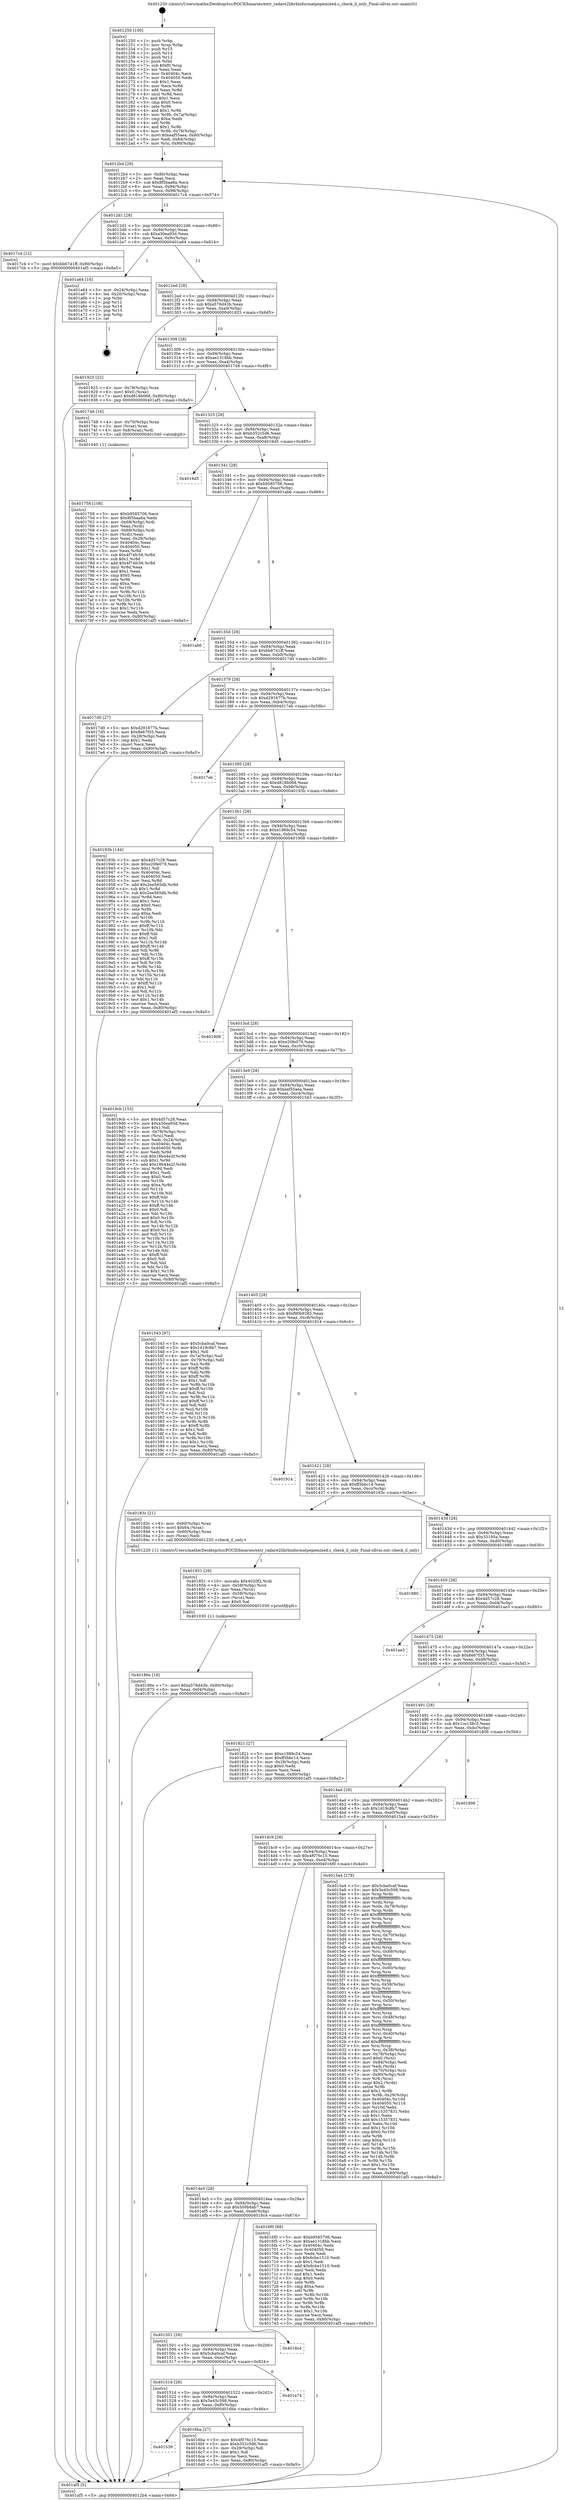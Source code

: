 digraph "0x401250" {
  label = "0x401250 (/mnt/c/Users/mathe/Desktop/tcc/POCII/binaries/extr_radare2librbinformatpepemixed.c_check_il_only_Final-ollvm.out::main(0))"
  labelloc = "t"
  node[shape=record]

  Entry [label="",width=0.3,height=0.3,shape=circle,fillcolor=black,style=filled]
  "0x4012b4" [label="{
     0x4012b4 [29]\l
     | [instrs]\l
     &nbsp;&nbsp;0x4012b4 \<+3\>: mov -0x80(%rbp),%eax\l
     &nbsp;&nbsp;0x4012b7 \<+2\>: mov %eax,%ecx\l
     &nbsp;&nbsp;0x4012b9 \<+6\>: sub $0x8f5baa6a,%ecx\l
     &nbsp;&nbsp;0x4012bf \<+6\>: mov %eax,-0x94(%rbp)\l
     &nbsp;&nbsp;0x4012c5 \<+6\>: mov %ecx,-0x98(%rbp)\l
     &nbsp;&nbsp;0x4012cb \<+6\>: je 00000000004017c4 \<main+0x574\>\l
  }"]
  "0x4017c4" [label="{
     0x4017c4 [12]\l
     | [instrs]\l
     &nbsp;&nbsp;0x4017c4 \<+7\>: movl $0xbb6741ff,-0x80(%rbp)\l
     &nbsp;&nbsp;0x4017cb \<+5\>: jmp 0000000000401af5 \<main+0x8a5\>\l
  }"]
  "0x4012d1" [label="{
     0x4012d1 [28]\l
     | [instrs]\l
     &nbsp;&nbsp;0x4012d1 \<+5\>: jmp 00000000004012d6 \<main+0x86\>\l
     &nbsp;&nbsp;0x4012d6 \<+6\>: mov -0x94(%rbp),%eax\l
     &nbsp;&nbsp;0x4012dc \<+5\>: sub $0xa30ea93d,%eax\l
     &nbsp;&nbsp;0x4012e1 \<+6\>: mov %eax,-0x9c(%rbp)\l
     &nbsp;&nbsp;0x4012e7 \<+6\>: je 0000000000401a64 \<main+0x814\>\l
  }"]
  Exit [label="",width=0.3,height=0.3,shape=circle,fillcolor=black,style=filled,peripheries=2]
  "0x401a64" [label="{
     0x401a64 [16]\l
     | [instrs]\l
     &nbsp;&nbsp;0x401a64 \<+3\>: mov -0x24(%rbp),%eax\l
     &nbsp;&nbsp;0x401a67 \<+4\>: lea -0x20(%rbp),%rsp\l
     &nbsp;&nbsp;0x401a6b \<+1\>: pop %rbx\l
     &nbsp;&nbsp;0x401a6c \<+2\>: pop %r12\l
     &nbsp;&nbsp;0x401a6e \<+2\>: pop %r14\l
     &nbsp;&nbsp;0x401a70 \<+2\>: pop %r15\l
     &nbsp;&nbsp;0x401a72 \<+1\>: pop %rbp\l
     &nbsp;&nbsp;0x401a73 \<+1\>: ret\l
  }"]
  "0x4012ed" [label="{
     0x4012ed [28]\l
     | [instrs]\l
     &nbsp;&nbsp;0x4012ed \<+5\>: jmp 00000000004012f2 \<main+0xa2\>\l
     &nbsp;&nbsp;0x4012f2 \<+6\>: mov -0x94(%rbp),%eax\l
     &nbsp;&nbsp;0x4012f8 \<+5\>: sub $0xa576d43b,%eax\l
     &nbsp;&nbsp;0x4012fd \<+6\>: mov %eax,-0xa0(%rbp)\l
     &nbsp;&nbsp;0x401303 \<+6\>: je 0000000000401925 \<main+0x6d5\>\l
  }"]
  "0x40186e" [label="{
     0x40186e [18]\l
     | [instrs]\l
     &nbsp;&nbsp;0x40186e \<+7\>: movl $0xa576d43b,-0x80(%rbp)\l
     &nbsp;&nbsp;0x401875 \<+6\>: mov %eax,-0xf4(%rbp)\l
     &nbsp;&nbsp;0x40187b \<+5\>: jmp 0000000000401af5 \<main+0x8a5\>\l
  }"]
  "0x401925" [label="{
     0x401925 [22]\l
     | [instrs]\l
     &nbsp;&nbsp;0x401925 \<+4\>: mov -0x78(%rbp),%rax\l
     &nbsp;&nbsp;0x401929 \<+6\>: movl $0x0,(%rax)\l
     &nbsp;&nbsp;0x40192f \<+7\>: movl $0xd818b068,-0x80(%rbp)\l
     &nbsp;&nbsp;0x401936 \<+5\>: jmp 0000000000401af5 \<main+0x8a5\>\l
  }"]
  "0x401309" [label="{
     0x401309 [28]\l
     | [instrs]\l
     &nbsp;&nbsp;0x401309 \<+5\>: jmp 000000000040130e \<main+0xbe\>\l
     &nbsp;&nbsp;0x40130e \<+6\>: mov -0x94(%rbp),%eax\l
     &nbsp;&nbsp;0x401314 \<+5\>: sub $0xae1318bb,%eax\l
     &nbsp;&nbsp;0x401319 \<+6\>: mov %eax,-0xa4(%rbp)\l
     &nbsp;&nbsp;0x40131f \<+6\>: je 0000000000401748 \<main+0x4f8\>\l
  }"]
  "0x401851" [label="{
     0x401851 [29]\l
     | [instrs]\l
     &nbsp;&nbsp;0x401851 \<+10\>: movabs $0x4020f2,%rdi\l
     &nbsp;&nbsp;0x40185b \<+4\>: mov -0x58(%rbp),%rcx\l
     &nbsp;&nbsp;0x40185f \<+2\>: mov %eax,(%rcx)\l
     &nbsp;&nbsp;0x401861 \<+4\>: mov -0x58(%rbp),%rcx\l
     &nbsp;&nbsp;0x401865 \<+2\>: mov (%rcx),%esi\l
     &nbsp;&nbsp;0x401867 \<+2\>: mov $0x0,%al\l
     &nbsp;&nbsp;0x401869 \<+5\>: call 0000000000401030 \<printf@plt\>\l
     | [calls]\l
     &nbsp;&nbsp;0x401030 \{1\} (unknown)\l
  }"]
  "0x401748" [label="{
     0x401748 [16]\l
     | [instrs]\l
     &nbsp;&nbsp;0x401748 \<+4\>: mov -0x70(%rbp),%rax\l
     &nbsp;&nbsp;0x40174c \<+3\>: mov (%rax),%rax\l
     &nbsp;&nbsp;0x40174f \<+4\>: mov 0x8(%rax),%rdi\l
     &nbsp;&nbsp;0x401753 \<+5\>: call 0000000000401040 \<atoi@plt\>\l
     | [calls]\l
     &nbsp;&nbsp;0x401040 \{1\} (unknown)\l
  }"]
  "0x401325" [label="{
     0x401325 [28]\l
     | [instrs]\l
     &nbsp;&nbsp;0x401325 \<+5\>: jmp 000000000040132a \<main+0xda\>\l
     &nbsp;&nbsp;0x40132a \<+6\>: mov -0x94(%rbp),%eax\l
     &nbsp;&nbsp;0x401330 \<+5\>: sub $0xb352c5d6,%eax\l
     &nbsp;&nbsp;0x401335 \<+6\>: mov %eax,-0xa8(%rbp)\l
     &nbsp;&nbsp;0x40133b \<+6\>: je 00000000004016d5 \<main+0x485\>\l
  }"]
  "0x401758" [label="{
     0x401758 [108]\l
     | [instrs]\l
     &nbsp;&nbsp;0x401758 \<+5\>: mov $0xb9585706,%ecx\l
     &nbsp;&nbsp;0x40175d \<+5\>: mov $0x8f5baa6a,%edx\l
     &nbsp;&nbsp;0x401762 \<+4\>: mov -0x68(%rbp),%rdi\l
     &nbsp;&nbsp;0x401766 \<+2\>: mov %eax,(%rdi)\l
     &nbsp;&nbsp;0x401768 \<+4\>: mov -0x68(%rbp),%rdi\l
     &nbsp;&nbsp;0x40176c \<+2\>: mov (%rdi),%eax\l
     &nbsp;&nbsp;0x40176e \<+3\>: mov %eax,-0x28(%rbp)\l
     &nbsp;&nbsp;0x401771 \<+7\>: mov 0x40404c,%eax\l
     &nbsp;&nbsp;0x401778 \<+7\>: mov 0x404050,%esi\l
     &nbsp;&nbsp;0x40177f \<+3\>: mov %eax,%r8d\l
     &nbsp;&nbsp;0x401782 \<+7\>: sub $0x4f74fc56,%r8d\l
     &nbsp;&nbsp;0x401789 \<+4\>: sub $0x1,%r8d\l
     &nbsp;&nbsp;0x40178d \<+7\>: add $0x4f74fc56,%r8d\l
     &nbsp;&nbsp;0x401794 \<+4\>: imul %r8d,%eax\l
     &nbsp;&nbsp;0x401798 \<+3\>: and $0x1,%eax\l
     &nbsp;&nbsp;0x40179b \<+3\>: cmp $0x0,%eax\l
     &nbsp;&nbsp;0x40179e \<+4\>: sete %r9b\l
     &nbsp;&nbsp;0x4017a2 \<+3\>: cmp $0xa,%esi\l
     &nbsp;&nbsp;0x4017a5 \<+4\>: setl %r10b\l
     &nbsp;&nbsp;0x4017a9 \<+3\>: mov %r9b,%r11b\l
     &nbsp;&nbsp;0x4017ac \<+3\>: and %r10b,%r11b\l
     &nbsp;&nbsp;0x4017af \<+3\>: xor %r10b,%r9b\l
     &nbsp;&nbsp;0x4017b2 \<+3\>: or %r9b,%r11b\l
     &nbsp;&nbsp;0x4017b5 \<+4\>: test $0x1,%r11b\l
     &nbsp;&nbsp;0x4017b9 \<+3\>: cmovne %edx,%ecx\l
     &nbsp;&nbsp;0x4017bc \<+3\>: mov %ecx,-0x80(%rbp)\l
     &nbsp;&nbsp;0x4017bf \<+5\>: jmp 0000000000401af5 \<main+0x8a5\>\l
  }"]
  "0x4016d5" [label="{
     0x4016d5\l
  }", style=dashed]
  "0x401341" [label="{
     0x401341 [28]\l
     | [instrs]\l
     &nbsp;&nbsp;0x401341 \<+5\>: jmp 0000000000401346 \<main+0xf6\>\l
     &nbsp;&nbsp;0x401346 \<+6\>: mov -0x94(%rbp),%eax\l
     &nbsp;&nbsp;0x40134c \<+5\>: sub $0xb9585706,%eax\l
     &nbsp;&nbsp;0x401351 \<+6\>: mov %eax,-0xac(%rbp)\l
     &nbsp;&nbsp;0x401357 \<+6\>: je 0000000000401ab6 \<main+0x866\>\l
  }"]
  "0x401539" [label="{
     0x401539\l
  }", style=dashed]
  "0x401ab6" [label="{
     0x401ab6\l
  }", style=dashed]
  "0x40135d" [label="{
     0x40135d [28]\l
     | [instrs]\l
     &nbsp;&nbsp;0x40135d \<+5\>: jmp 0000000000401362 \<main+0x112\>\l
     &nbsp;&nbsp;0x401362 \<+6\>: mov -0x94(%rbp),%eax\l
     &nbsp;&nbsp;0x401368 \<+5\>: sub $0xbb6741ff,%eax\l
     &nbsp;&nbsp;0x40136d \<+6\>: mov %eax,-0xb0(%rbp)\l
     &nbsp;&nbsp;0x401373 \<+6\>: je 00000000004017d0 \<main+0x580\>\l
  }"]
  "0x4016ba" [label="{
     0x4016ba [27]\l
     | [instrs]\l
     &nbsp;&nbsp;0x4016ba \<+5\>: mov $0x4f076c15,%eax\l
     &nbsp;&nbsp;0x4016bf \<+5\>: mov $0xb352c5d6,%ecx\l
     &nbsp;&nbsp;0x4016c4 \<+3\>: mov -0x29(%rbp),%dl\l
     &nbsp;&nbsp;0x4016c7 \<+3\>: test $0x1,%dl\l
     &nbsp;&nbsp;0x4016ca \<+3\>: cmovne %ecx,%eax\l
     &nbsp;&nbsp;0x4016cd \<+3\>: mov %eax,-0x80(%rbp)\l
     &nbsp;&nbsp;0x4016d0 \<+5\>: jmp 0000000000401af5 \<main+0x8a5\>\l
  }"]
  "0x4017d0" [label="{
     0x4017d0 [27]\l
     | [instrs]\l
     &nbsp;&nbsp;0x4017d0 \<+5\>: mov $0xd291677b,%eax\l
     &nbsp;&nbsp;0x4017d5 \<+5\>: mov $0x8e67f35,%ecx\l
     &nbsp;&nbsp;0x4017da \<+3\>: mov -0x28(%rbp),%edx\l
     &nbsp;&nbsp;0x4017dd \<+3\>: cmp $0x1,%edx\l
     &nbsp;&nbsp;0x4017e0 \<+3\>: cmovl %ecx,%eax\l
     &nbsp;&nbsp;0x4017e3 \<+3\>: mov %eax,-0x80(%rbp)\l
     &nbsp;&nbsp;0x4017e6 \<+5\>: jmp 0000000000401af5 \<main+0x8a5\>\l
  }"]
  "0x401379" [label="{
     0x401379 [28]\l
     | [instrs]\l
     &nbsp;&nbsp;0x401379 \<+5\>: jmp 000000000040137e \<main+0x12e\>\l
     &nbsp;&nbsp;0x40137e \<+6\>: mov -0x94(%rbp),%eax\l
     &nbsp;&nbsp;0x401384 \<+5\>: sub $0xd291677b,%eax\l
     &nbsp;&nbsp;0x401389 \<+6\>: mov %eax,-0xb4(%rbp)\l
     &nbsp;&nbsp;0x40138f \<+6\>: je 00000000004017eb \<main+0x59b\>\l
  }"]
  "0x40151d" [label="{
     0x40151d [28]\l
     | [instrs]\l
     &nbsp;&nbsp;0x40151d \<+5\>: jmp 0000000000401522 \<main+0x2d2\>\l
     &nbsp;&nbsp;0x401522 \<+6\>: mov -0x94(%rbp),%eax\l
     &nbsp;&nbsp;0x401528 \<+5\>: sub $0x5e45c598,%eax\l
     &nbsp;&nbsp;0x40152d \<+6\>: mov %eax,-0xf0(%rbp)\l
     &nbsp;&nbsp;0x401533 \<+6\>: je 00000000004016ba \<main+0x46a\>\l
  }"]
  "0x4017eb" [label="{
     0x4017eb\l
  }", style=dashed]
  "0x401395" [label="{
     0x401395 [28]\l
     | [instrs]\l
     &nbsp;&nbsp;0x401395 \<+5\>: jmp 000000000040139a \<main+0x14a\>\l
     &nbsp;&nbsp;0x40139a \<+6\>: mov -0x94(%rbp),%eax\l
     &nbsp;&nbsp;0x4013a0 \<+5\>: sub $0xd818b068,%eax\l
     &nbsp;&nbsp;0x4013a5 \<+6\>: mov %eax,-0xb8(%rbp)\l
     &nbsp;&nbsp;0x4013ab \<+6\>: je 000000000040193b \<main+0x6eb\>\l
  }"]
  "0x401a74" [label="{
     0x401a74\l
  }", style=dashed]
  "0x40193b" [label="{
     0x40193b [144]\l
     | [instrs]\l
     &nbsp;&nbsp;0x40193b \<+5\>: mov $0x4d57c28,%eax\l
     &nbsp;&nbsp;0x401940 \<+5\>: mov $0xe20fe079,%ecx\l
     &nbsp;&nbsp;0x401945 \<+2\>: mov $0x1,%dl\l
     &nbsp;&nbsp;0x401947 \<+7\>: mov 0x40404c,%esi\l
     &nbsp;&nbsp;0x40194e \<+7\>: mov 0x404050,%edi\l
     &nbsp;&nbsp;0x401955 \<+3\>: mov %esi,%r8d\l
     &nbsp;&nbsp;0x401958 \<+7\>: add $0x2ee565db,%r8d\l
     &nbsp;&nbsp;0x40195f \<+4\>: sub $0x1,%r8d\l
     &nbsp;&nbsp;0x401963 \<+7\>: sub $0x2ee565db,%r8d\l
     &nbsp;&nbsp;0x40196a \<+4\>: imul %r8d,%esi\l
     &nbsp;&nbsp;0x40196e \<+3\>: and $0x1,%esi\l
     &nbsp;&nbsp;0x401971 \<+3\>: cmp $0x0,%esi\l
     &nbsp;&nbsp;0x401974 \<+4\>: sete %r9b\l
     &nbsp;&nbsp;0x401978 \<+3\>: cmp $0xa,%edi\l
     &nbsp;&nbsp;0x40197b \<+4\>: setl %r10b\l
     &nbsp;&nbsp;0x40197f \<+3\>: mov %r9b,%r11b\l
     &nbsp;&nbsp;0x401982 \<+4\>: xor $0xff,%r11b\l
     &nbsp;&nbsp;0x401986 \<+3\>: mov %r10b,%bl\l
     &nbsp;&nbsp;0x401989 \<+3\>: xor $0xff,%bl\l
     &nbsp;&nbsp;0x40198c \<+3\>: xor $0x1,%dl\l
     &nbsp;&nbsp;0x40198f \<+3\>: mov %r11b,%r14b\l
     &nbsp;&nbsp;0x401992 \<+4\>: and $0xff,%r14b\l
     &nbsp;&nbsp;0x401996 \<+3\>: and %dl,%r9b\l
     &nbsp;&nbsp;0x401999 \<+3\>: mov %bl,%r15b\l
     &nbsp;&nbsp;0x40199c \<+4\>: and $0xff,%r15b\l
     &nbsp;&nbsp;0x4019a0 \<+3\>: and %dl,%r10b\l
     &nbsp;&nbsp;0x4019a3 \<+3\>: or %r9b,%r14b\l
     &nbsp;&nbsp;0x4019a6 \<+3\>: or %r10b,%r15b\l
     &nbsp;&nbsp;0x4019a9 \<+3\>: xor %r15b,%r14b\l
     &nbsp;&nbsp;0x4019ac \<+3\>: or %bl,%r11b\l
     &nbsp;&nbsp;0x4019af \<+4\>: xor $0xff,%r11b\l
     &nbsp;&nbsp;0x4019b3 \<+3\>: or $0x1,%dl\l
     &nbsp;&nbsp;0x4019b6 \<+3\>: and %dl,%r11b\l
     &nbsp;&nbsp;0x4019b9 \<+3\>: or %r11b,%r14b\l
     &nbsp;&nbsp;0x4019bc \<+4\>: test $0x1,%r14b\l
     &nbsp;&nbsp;0x4019c0 \<+3\>: cmovne %ecx,%eax\l
     &nbsp;&nbsp;0x4019c3 \<+3\>: mov %eax,-0x80(%rbp)\l
     &nbsp;&nbsp;0x4019c6 \<+5\>: jmp 0000000000401af5 \<main+0x8a5\>\l
  }"]
  "0x4013b1" [label="{
     0x4013b1 [28]\l
     | [instrs]\l
     &nbsp;&nbsp;0x4013b1 \<+5\>: jmp 00000000004013b6 \<main+0x166\>\l
     &nbsp;&nbsp;0x4013b6 \<+6\>: mov -0x94(%rbp),%eax\l
     &nbsp;&nbsp;0x4013bc \<+5\>: sub $0xe1989c54,%eax\l
     &nbsp;&nbsp;0x4013c1 \<+6\>: mov %eax,-0xbc(%rbp)\l
     &nbsp;&nbsp;0x4013c7 \<+6\>: je 0000000000401908 \<main+0x6b8\>\l
  }"]
  "0x401501" [label="{
     0x401501 [28]\l
     | [instrs]\l
     &nbsp;&nbsp;0x401501 \<+5\>: jmp 0000000000401506 \<main+0x2b6\>\l
     &nbsp;&nbsp;0x401506 \<+6\>: mov -0x94(%rbp),%eax\l
     &nbsp;&nbsp;0x40150c \<+5\>: sub $0x5cba0caf,%eax\l
     &nbsp;&nbsp;0x401511 \<+6\>: mov %eax,-0xec(%rbp)\l
     &nbsp;&nbsp;0x401517 \<+6\>: je 0000000000401a74 \<main+0x824\>\l
  }"]
  "0x401908" [label="{
     0x401908\l
  }", style=dashed]
  "0x4013cd" [label="{
     0x4013cd [28]\l
     | [instrs]\l
     &nbsp;&nbsp;0x4013cd \<+5\>: jmp 00000000004013d2 \<main+0x182\>\l
     &nbsp;&nbsp;0x4013d2 \<+6\>: mov -0x94(%rbp),%eax\l
     &nbsp;&nbsp;0x4013d8 \<+5\>: sub $0xe20fe079,%eax\l
     &nbsp;&nbsp;0x4013dd \<+6\>: mov %eax,-0xc0(%rbp)\l
     &nbsp;&nbsp;0x4013e3 \<+6\>: je 00000000004019cb \<main+0x77b\>\l
  }"]
  "0x4018c4" [label="{
     0x4018c4\l
  }", style=dashed]
  "0x4019cb" [label="{
     0x4019cb [153]\l
     | [instrs]\l
     &nbsp;&nbsp;0x4019cb \<+5\>: mov $0x4d57c28,%eax\l
     &nbsp;&nbsp;0x4019d0 \<+5\>: mov $0xa30ea93d,%ecx\l
     &nbsp;&nbsp;0x4019d5 \<+2\>: mov $0x1,%dl\l
     &nbsp;&nbsp;0x4019d7 \<+4\>: mov -0x78(%rbp),%rsi\l
     &nbsp;&nbsp;0x4019db \<+2\>: mov (%rsi),%edi\l
     &nbsp;&nbsp;0x4019dd \<+3\>: mov %edi,-0x24(%rbp)\l
     &nbsp;&nbsp;0x4019e0 \<+7\>: mov 0x40404c,%edi\l
     &nbsp;&nbsp;0x4019e7 \<+8\>: mov 0x404050,%r8d\l
     &nbsp;&nbsp;0x4019ef \<+3\>: mov %edi,%r9d\l
     &nbsp;&nbsp;0x4019f2 \<+7\>: sub $0x18b44e2f,%r9d\l
     &nbsp;&nbsp;0x4019f9 \<+4\>: sub $0x1,%r9d\l
     &nbsp;&nbsp;0x4019fd \<+7\>: add $0x18b44e2f,%r9d\l
     &nbsp;&nbsp;0x401a04 \<+4\>: imul %r9d,%edi\l
     &nbsp;&nbsp;0x401a08 \<+3\>: and $0x1,%edi\l
     &nbsp;&nbsp;0x401a0b \<+3\>: cmp $0x0,%edi\l
     &nbsp;&nbsp;0x401a0e \<+4\>: sete %r10b\l
     &nbsp;&nbsp;0x401a12 \<+4\>: cmp $0xa,%r8d\l
     &nbsp;&nbsp;0x401a16 \<+4\>: setl %r11b\l
     &nbsp;&nbsp;0x401a1a \<+3\>: mov %r10b,%bl\l
     &nbsp;&nbsp;0x401a1d \<+3\>: xor $0xff,%bl\l
     &nbsp;&nbsp;0x401a20 \<+3\>: mov %r11b,%r14b\l
     &nbsp;&nbsp;0x401a23 \<+4\>: xor $0xff,%r14b\l
     &nbsp;&nbsp;0x401a27 \<+3\>: xor $0x0,%dl\l
     &nbsp;&nbsp;0x401a2a \<+3\>: mov %bl,%r15b\l
     &nbsp;&nbsp;0x401a2d \<+4\>: and $0x0,%r15b\l
     &nbsp;&nbsp;0x401a31 \<+3\>: and %dl,%r10b\l
     &nbsp;&nbsp;0x401a34 \<+3\>: mov %r14b,%r12b\l
     &nbsp;&nbsp;0x401a37 \<+4\>: and $0x0,%r12b\l
     &nbsp;&nbsp;0x401a3b \<+3\>: and %dl,%r11b\l
     &nbsp;&nbsp;0x401a3e \<+3\>: or %r10b,%r15b\l
     &nbsp;&nbsp;0x401a41 \<+3\>: or %r11b,%r12b\l
     &nbsp;&nbsp;0x401a44 \<+3\>: xor %r12b,%r15b\l
     &nbsp;&nbsp;0x401a47 \<+3\>: or %r14b,%bl\l
     &nbsp;&nbsp;0x401a4a \<+3\>: xor $0xff,%bl\l
     &nbsp;&nbsp;0x401a4d \<+3\>: or $0x0,%dl\l
     &nbsp;&nbsp;0x401a50 \<+2\>: and %dl,%bl\l
     &nbsp;&nbsp;0x401a52 \<+3\>: or %bl,%r15b\l
     &nbsp;&nbsp;0x401a55 \<+4\>: test $0x1,%r15b\l
     &nbsp;&nbsp;0x401a59 \<+3\>: cmovne %ecx,%eax\l
     &nbsp;&nbsp;0x401a5c \<+3\>: mov %eax,-0x80(%rbp)\l
     &nbsp;&nbsp;0x401a5f \<+5\>: jmp 0000000000401af5 \<main+0x8a5\>\l
  }"]
  "0x4013e9" [label="{
     0x4013e9 [28]\l
     | [instrs]\l
     &nbsp;&nbsp;0x4013e9 \<+5\>: jmp 00000000004013ee \<main+0x19e\>\l
     &nbsp;&nbsp;0x4013ee \<+6\>: mov -0x94(%rbp),%eax\l
     &nbsp;&nbsp;0x4013f4 \<+5\>: sub $0xeaf55aea,%eax\l
     &nbsp;&nbsp;0x4013f9 \<+6\>: mov %eax,-0xc4(%rbp)\l
     &nbsp;&nbsp;0x4013ff \<+6\>: je 0000000000401543 \<main+0x2f3\>\l
  }"]
  "0x4014e5" [label="{
     0x4014e5 [28]\l
     | [instrs]\l
     &nbsp;&nbsp;0x4014e5 \<+5\>: jmp 00000000004014ea \<main+0x29a\>\l
     &nbsp;&nbsp;0x4014ea \<+6\>: mov -0x94(%rbp),%eax\l
     &nbsp;&nbsp;0x4014f0 \<+5\>: sub $0x500b8ab7,%eax\l
     &nbsp;&nbsp;0x4014f5 \<+6\>: mov %eax,-0xe8(%rbp)\l
     &nbsp;&nbsp;0x4014fb \<+6\>: je 00000000004018c4 \<main+0x674\>\l
  }"]
  "0x401543" [label="{
     0x401543 [97]\l
     | [instrs]\l
     &nbsp;&nbsp;0x401543 \<+5\>: mov $0x5cba0caf,%eax\l
     &nbsp;&nbsp;0x401548 \<+5\>: mov $0x1d19c8b7,%ecx\l
     &nbsp;&nbsp;0x40154d \<+2\>: mov $0x1,%dl\l
     &nbsp;&nbsp;0x40154f \<+4\>: mov -0x7a(%rbp),%sil\l
     &nbsp;&nbsp;0x401553 \<+4\>: mov -0x79(%rbp),%dil\l
     &nbsp;&nbsp;0x401557 \<+3\>: mov %sil,%r8b\l
     &nbsp;&nbsp;0x40155a \<+4\>: xor $0xff,%r8b\l
     &nbsp;&nbsp;0x40155e \<+3\>: mov %dil,%r9b\l
     &nbsp;&nbsp;0x401561 \<+4\>: xor $0xff,%r9b\l
     &nbsp;&nbsp;0x401565 \<+3\>: xor $0x1,%dl\l
     &nbsp;&nbsp;0x401568 \<+3\>: mov %r8b,%r10b\l
     &nbsp;&nbsp;0x40156b \<+4\>: and $0xff,%r10b\l
     &nbsp;&nbsp;0x40156f \<+3\>: and %dl,%sil\l
     &nbsp;&nbsp;0x401572 \<+3\>: mov %r9b,%r11b\l
     &nbsp;&nbsp;0x401575 \<+4\>: and $0xff,%r11b\l
     &nbsp;&nbsp;0x401579 \<+3\>: and %dl,%dil\l
     &nbsp;&nbsp;0x40157c \<+3\>: or %sil,%r10b\l
     &nbsp;&nbsp;0x40157f \<+3\>: or %dil,%r11b\l
     &nbsp;&nbsp;0x401582 \<+3\>: xor %r11b,%r10b\l
     &nbsp;&nbsp;0x401585 \<+3\>: or %r9b,%r8b\l
     &nbsp;&nbsp;0x401588 \<+4\>: xor $0xff,%r8b\l
     &nbsp;&nbsp;0x40158c \<+3\>: or $0x1,%dl\l
     &nbsp;&nbsp;0x40158f \<+3\>: and %dl,%r8b\l
     &nbsp;&nbsp;0x401592 \<+3\>: or %r8b,%r10b\l
     &nbsp;&nbsp;0x401595 \<+4\>: test $0x1,%r10b\l
     &nbsp;&nbsp;0x401599 \<+3\>: cmovne %ecx,%eax\l
     &nbsp;&nbsp;0x40159c \<+3\>: mov %eax,-0x80(%rbp)\l
     &nbsp;&nbsp;0x40159f \<+5\>: jmp 0000000000401af5 \<main+0x8a5\>\l
  }"]
  "0x401405" [label="{
     0x401405 [28]\l
     | [instrs]\l
     &nbsp;&nbsp;0x401405 \<+5\>: jmp 000000000040140a \<main+0x1ba\>\l
     &nbsp;&nbsp;0x40140a \<+6\>: mov -0x94(%rbp),%eax\l
     &nbsp;&nbsp;0x401410 \<+5\>: sub $0xf90b9285,%eax\l
     &nbsp;&nbsp;0x401415 \<+6\>: mov %eax,-0xc8(%rbp)\l
     &nbsp;&nbsp;0x40141b \<+6\>: je 0000000000401914 \<main+0x6c4\>\l
  }"]
  "0x401af5" [label="{
     0x401af5 [5]\l
     | [instrs]\l
     &nbsp;&nbsp;0x401af5 \<+5\>: jmp 00000000004012b4 \<main+0x64\>\l
  }"]
  "0x401250" [label="{
     0x401250 [100]\l
     | [instrs]\l
     &nbsp;&nbsp;0x401250 \<+1\>: push %rbp\l
     &nbsp;&nbsp;0x401251 \<+3\>: mov %rsp,%rbp\l
     &nbsp;&nbsp;0x401254 \<+2\>: push %r15\l
     &nbsp;&nbsp;0x401256 \<+2\>: push %r14\l
     &nbsp;&nbsp;0x401258 \<+2\>: push %r12\l
     &nbsp;&nbsp;0x40125a \<+1\>: push %rbx\l
     &nbsp;&nbsp;0x40125b \<+7\>: sub $0xf0,%rsp\l
     &nbsp;&nbsp;0x401262 \<+2\>: xor %eax,%eax\l
     &nbsp;&nbsp;0x401264 \<+7\>: mov 0x40404c,%ecx\l
     &nbsp;&nbsp;0x40126b \<+7\>: mov 0x404050,%edx\l
     &nbsp;&nbsp;0x401272 \<+3\>: sub $0x1,%eax\l
     &nbsp;&nbsp;0x401275 \<+3\>: mov %ecx,%r8d\l
     &nbsp;&nbsp;0x401278 \<+3\>: add %eax,%r8d\l
     &nbsp;&nbsp;0x40127b \<+4\>: imul %r8d,%ecx\l
     &nbsp;&nbsp;0x40127f \<+3\>: and $0x1,%ecx\l
     &nbsp;&nbsp;0x401282 \<+3\>: cmp $0x0,%ecx\l
     &nbsp;&nbsp;0x401285 \<+4\>: sete %r9b\l
     &nbsp;&nbsp;0x401289 \<+4\>: and $0x1,%r9b\l
     &nbsp;&nbsp;0x40128d \<+4\>: mov %r9b,-0x7a(%rbp)\l
     &nbsp;&nbsp;0x401291 \<+3\>: cmp $0xa,%edx\l
     &nbsp;&nbsp;0x401294 \<+4\>: setl %r9b\l
     &nbsp;&nbsp;0x401298 \<+4\>: and $0x1,%r9b\l
     &nbsp;&nbsp;0x40129c \<+4\>: mov %r9b,-0x79(%rbp)\l
     &nbsp;&nbsp;0x4012a0 \<+7\>: movl $0xeaf55aea,-0x80(%rbp)\l
     &nbsp;&nbsp;0x4012a7 \<+6\>: mov %edi,-0x84(%rbp)\l
     &nbsp;&nbsp;0x4012ad \<+7\>: mov %rsi,-0x90(%rbp)\l
  }"]
  "0x4016f0" [label="{
     0x4016f0 [88]\l
     | [instrs]\l
     &nbsp;&nbsp;0x4016f0 \<+5\>: mov $0xb9585706,%eax\l
     &nbsp;&nbsp;0x4016f5 \<+5\>: mov $0xae1318bb,%ecx\l
     &nbsp;&nbsp;0x4016fa \<+7\>: mov 0x40404c,%edx\l
     &nbsp;&nbsp;0x401701 \<+7\>: mov 0x404050,%esi\l
     &nbsp;&nbsp;0x401708 \<+2\>: mov %edx,%edi\l
     &nbsp;&nbsp;0x40170a \<+6\>: sub $0x6cbe1510,%edi\l
     &nbsp;&nbsp;0x401710 \<+3\>: sub $0x1,%edi\l
     &nbsp;&nbsp;0x401713 \<+6\>: add $0x6cbe1510,%edi\l
     &nbsp;&nbsp;0x401719 \<+3\>: imul %edi,%edx\l
     &nbsp;&nbsp;0x40171c \<+3\>: and $0x1,%edx\l
     &nbsp;&nbsp;0x40171f \<+3\>: cmp $0x0,%edx\l
     &nbsp;&nbsp;0x401722 \<+4\>: sete %r8b\l
     &nbsp;&nbsp;0x401726 \<+3\>: cmp $0xa,%esi\l
     &nbsp;&nbsp;0x401729 \<+4\>: setl %r9b\l
     &nbsp;&nbsp;0x40172d \<+3\>: mov %r8b,%r10b\l
     &nbsp;&nbsp;0x401730 \<+3\>: and %r9b,%r10b\l
     &nbsp;&nbsp;0x401733 \<+3\>: xor %r9b,%r8b\l
     &nbsp;&nbsp;0x401736 \<+3\>: or %r8b,%r10b\l
     &nbsp;&nbsp;0x401739 \<+4\>: test $0x1,%r10b\l
     &nbsp;&nbsp;0x40173d \<+3\>: cmovne %ecx,%eax\l
     &nbsp;&nbsp;0x401740 \<+3\>: mov %eax,-0x80(%rbp)\l
     &nbsp;&nbsp;0x401743 \<+5\>: jmp 0000000000401af5 \<main+0x8a5\>\l
  }"]
  "0x401914" [label="{
     0x401914\l
  }", style=dashed]
  "0x401421" [label="{
     0x401421 [28]\l
     | [instrs]\l
     &nbsp;&nbsp;0x401421 \<+5\>: jmp 0000000000401426 \<main+0x1d6\>\l
     &nbsp;&nbsp;0x401426 \<+6\>: mov -0x94(%rbp),%eax\l
     &nbsp;&nbsp;0x40142c \<+5\>: sub $0xff3bbc14,%eax\l
     &nbsp;&nbsp;0x401431 \<+6\>: mov %eax,-0xcc(%rbp)\l
     &nbsp;&nbsp;0x401437 \<+6\>: je 000000000040183c \<main+0x5ec\>\l
  }"]
  "0x4014c9" [label="{
     0x4014c9 [28]\l
     | [instrs]\l
     &nbsp;&nbsp;0x4014c9 \<+5\>: jmp 00000000004014ce \<main+0x27e\>\l
     &nbsp;&nbsp;0x4014ce \<+6\>: mov -0x94(%rbp),%eax\l
     &nbsp;&nbsp;0x4014d4 \<+5\>: sub $0x4f076c15,%eax\l
     &nbsp;&nbsp;0x4014d9 \<+6\>: mov %eax,-0xe4(%rbp)\l
     &nbsp;&nbsp;0x4014df \<+6\>: je 00000000004016f0 \<main+0x4a0\>\l
  }"]
  "0x40183c" [label="{
     0x40183c [21]\l
     | [instrs]\l
     &nbsp;&nbsp;0x40183c \<+4\>: mov -0x60(%rbp),%rax\l
     &nbsp;&nbsp;0x401840 \<+6\>: movl $0x64,(%rax)\l
     &nbsp;&nbsp;0x401846 \<+4\>: mov -0x60(%rbp),%rax\l
     &nbsp;&nbsp;0x40184a \<+2\>: mov (%rax),%edi\l
     &nbsp;&nbsp;0x40184c \<+5\>: call 0000000000401220 \<check_il_only\>\l
     | [calls]\l
     &nbsp;&nbsp;0x401220 \{1\} (/mnt/c/Users/mathe/Desktop/tcc/POCII/binaries/extr_radare2librbinformatpepemixed.c_check_il_only_Final-ollvm.out::check_il_only)\l
  }"]
  "0x40143d" [label="{
     0x40143d [28]\l
     | [instrs]\l
     &nbsp;&nbsp;0x40143d \<+5\>: jmp 0000000000401442 \<main+0x1f2\>\l
     &nbsp;&nbsp;0x401442 \<+6\>: mov -0x94(%rbp),%eax\l
     &nbsp;&nbsp;0x401448 \<+5\>: sub $0x33195a,%eax\l
     &nbsp;&nbsp;0x40144d \<+6\>: mov %eax,-0xd0(%rbp)\l
     &nbsp;&nbsp;0x401453 \<+6\>: je 0000000000401880 \<main+0x630\>\l
  }"]
  "0x4015a4" [label="{
     0x4015a4 [278]\l
     | [instrs]\l
     &nbsp;&nbsp;0x4015a4 \<+5\>: mov $0x5cba0caf,%eax\l
     &nbsp;&nbsp;0x4015a9 \<+5\>: mov $0x5e45c598,%ecx\l
     &nbsp;&nbsp;0x4015ae \<+3\>: mov %rsp,%rdx\l
     &nbsp;&nbsp;0x4015b1 \<+4\>: add $0xfffffffffffffff0,%rdx\l
     &nbsp;&nbsp;0x4015b5 \<+3\>: mov %rdx,%rsp\l
     &nbsp;&nbsp;0x4015b8 \<+4\>: mov %rdx,-0x78(%rbp)\l
     &nbsp;&nbsp;0x4015bc \<+3\>: mov %rsp,%rdx\l
     &nbsp;&nbsp;0x4015bf \<+4\>: add $0xfffffffffffffff0,%rdx\l
     &nbsp;&nbsp;0x4015c3 \<+3\>: mov %rdx,%rsp\l
     &nbsp;&nbsp;0x4015c6 \<+3\>: mov %rsp,%rsi\l
     &nbsp;&nbsp;0x4015c9 \<+4\>: add $0xfffffffffffffff0,%rsi\l
     &nbsp;&nbsp;0x4015cd \<+3\>: mov %rsi,%rsp\l
     &nbsp;&nbsp;0x4015d0 \<+4\>: mov %rsi,-0x70(%rbp)\l
     &nbsp;&nbsp;0x4015d4 \<+3\>: mov %rsp,%rsi\l
     &nbsp;&nbsp;0x4015d7 \<+4\>: add $0xfffffffffffffff0,%rsi\l
     &nbsp;&nbsp;0x4015db \<+3\>: mov %rsi,%rsp\l
     &nbsp;&nbsp;0x4015de \<+4\>: mov %rsi,-0x68(%rbp)\l
     &nbsp;&nbsp;0x4015e2 \<+3\>: mov %rsp,%rsi\l
     &nbsp;&nbsp;0x4015e5 \<+4\>: add $0xfffffffffffffff0,%rsi\l
     &nbsp;&nbsp;0x4015e9 \<+3\>: mov %rsi,%rsp\l
     &nbsp;&nbsp;0x4015ec \<+4\>: mov %rsi,-0x60(%rbp)\l
     &nbsp;&nbsp;0x4015f0 \<+3\>: mov %rsp,%rsi\l
     &nbsp;&nbsp;0x4015f3 \<+4\>: add $0xfffffffffffffff0,%rsi\l
     &nbsp;&nbsp;0x4015f7 \<+3\>: mov %rsi,%rsp\l
     &nbsp;&nbsp;0x4015fa \<+4\>: mov %rsi,-0x58(%rbp)\l
     &nbsp;&nbsp;0x4015fe \<+3\>: mov %rsp,%rsi\l
     &nbsp;&nbsp;0x401601 \<+4\>: add $0xfffffffffffffff0,%rsi\l
     &nbsp;&nbsp;0x401605 \<+3\>: mov %rsi,%rsp\l
     &nbsp;&nbsp;0x401608 \<+4\>: mov %rsi,-0x50(%rbp)\l
     &nbsp;&nbsp;0x40160c \<+3\>: mov %rsp,%rsi\l
     &nbsp;&nbsp;0x40160f \<+4\>: add $0xfffffffffffffff0,%rsi\l
     &nbsp;&nbsp;0x401613 \<+3\>: mov %rsi,%rsp\l
     &nbsp;&nbsp;0x401616 \<+4\>: mov %rsi,-0x48(%rbp)\l
     &nbsp;&nbsp;0x40161a \<+3\>: mov %rsp,%rsi\l
     &nbsp;&nbsp;0x40161d \<+4\>: add $0xfffffffffffffff0,%rsi\l
     &nbsp;&nbsp;0x401621 \<+3\>: mov %rsi,%rsp\l
     &nbsp;&nbsp;0x401624 \<+4\>: mov %rsi,-0x40(%rbp)\l
     &nbsp;&nbsp;0x401628 \<+3\>: mov %rsp,%rsi\l
     &nbsp;&nbsp;0x40162b \<+4\>: add $0xfffffffffffffff0,%rsi\l
     &nbsp;&nbsp;0x40162f \<+3\>: mov %rsi,%rsp\l
     &nbsp;&nbsp;0x401632 \<+4\>: mov %rsi,-0x38(%rbp)\l
     &nbsp;&nbsp;0x401636 \<+4\>: mov -0x78(%rbp),%rsi\l
     &nbsp;&nbsp;0x40163a \<+6\>: movl $0x0,(%rsi)\l
     &nbsp;&nbsp;0x401640 \<+6\>: mov -0x84(%rbp),%edi\l
     &nbsp;&nbsp;0x401646 \<+2\>: mov %edi,(%rdx)\l
     &nbsp;&nbsp;0x401648 \<+4\>: mov -0x70(%rbp),%rsi\l
     &nbsp;&nbsp;0x40164c \<+7\>: mov -0x90(%rbp),%r8\l
     &nbsp;&nbsp;0x401653 \<+3\>: mov %r8,(%rsi)\l
     &nbsp;&nbsp;0x401656 \<+3\>: cmpl $0x2,(%rdx)\l
     &nbsp;&nbsp;0x401659 \<+4\>: setne %r9b\l
     &nbsp;&nbsp;0x40165d \<+4\>: and $0x1,%r9b\l
     &nbsp;&nbsp;0x401661 \<+4\>: mov %r9b,-0x29(%rbp)\l
     &nbsp;&nbsp;0x401665 \<+8\>: mov 0x40404c,%r10d\l
     &nbsp;&nbsp;0x40166d \<+8\>: mov 0x404050,%r11d\l
     &nbsp;&nbsp;0x401675 \<+3\>: mov %r10d,%ebx\l
     &nbsp;&nbsp;0x401678 \<+6\>: sub $0x15357831,%ebx\l
     &nbsp;&nbsp;0x40167e \<+3\>: sub $0x1,%ebx\l
     &nbsp;&nbsp;0x401681 \<+6\>: add $0x15357831,%ebx\l
     &nbsp;&nbsp;0x401687 \<+4\>: imul %ebx,%r10d\l
     &nbsp;&nbsp;0x40168b \<+4\>: and $0x1,%r10d\l
     &nbsp;&nbsp;0x40168f \<+4\>: cmp $0x0,%r10d\l
     &nbsp;&nbsp;0x401693 \<+4\>: sete %r9b\l
     &nbsp;&nbsp;0x401697 \<+4\>: cmp $0xa,%r11d\l
     &nbsp;&nbsp;0x40169b \<+4\>: setl %r14b\l
     &nbsp;&nbsp;0x40169f \<+3\>: mov %r9b,%r15b\l
     &nbsp;&nbsp;0x4016a2 \<+3\>: and %r14b,%r15b\l
     &nbsp;&nbsp;0x4016a5 \<+3\>: xor %r14b,%r9b\l
     &nbsp;&nbsp;0x4016a8 \<+3\>: or %r9b,%r15b\l
     &nbsp;&nbsp;0x4016ab \<+4\>: test $0x1,%r15b\l
     &nbsp;&nbsp;0x4016af \<+3\>: cmovne %ecx,%eax\l
     &nbsp;&nbsp;0x4016b2 \<+3\>: mov %eax,-0x80(%rbp)\l
     &nbsp;&nbsp;0x4016b5 \<+5\>: jmp 0000000000401af5 \<main+0x8a5\>\l
  }"]
  "0x401880" [label="{
     0x401880\l
  }", style=dashed]
  "0x401459" [label="{
     0x401459 [28]\l
     | [instrs]\l
     &nbsp;&nbsp;0x401459 \<+5\>: jmp 000000000040145e \<main+0x20e\>\l
     &nbsp;&nbsp;0x40145e \<+6\>: mov -0x94(%rbp),%eax\l
     &nbsp;&nbsp;0x401464 \<+5\>: sub $0x4d57c28,%eax\l
     &nbsp;&nbsp;0x401469 \<+6\>: mov %eax,-0xd4(%rbp)\l
     &nbsp;&nbsp;0x40146f \<+6\>: je 0000000000401ae3 \<main+0x893\>\l
  }"]
  "0x4014ad" [label="{
     0x4014ad [28]\l
     | [instrs]\l
     &nbsp;&nbsp;0x4014ad \<+5\>: jmp 00000000004014b2 \<main+0x262\>\l
     &nbsp;&nbsp;0x4014b2 \<+6\>: mov -0x94(%rbp),%eax\l
     &nbsp;&nbsp;0x4014b8 \<+5\>: sub $0x1d19c8b7,%eax\l
     &nbsp;&nbsp;0x4014bd \<+6\>: mov %eax,-0xe0(%rbp)\l
     &nbsp;&nbsp;0x4014c3 \<+6\>: je 00000000004015a4 \<main+0x354\>\l
  }"]
  "0x401ae3" [label="{
     0x401ae3\l
  }", style=dashed]
  "0x401475" [label="{
     0x401475 [28]\l
     | [instrs]\l
     &nbsp;&nbsp;0x401475 \<+5\>: jmp 000000000040147a \<main+0x22a\>\l
     &nbsp;&nbsp;0x40147a \<+6\>: mov -0x94(%rbp),%eax\l
     &nbsp;&nbsp;0x401480 \<+5\>: sub $0x8e67f35,%eax\l
     &nbsp;&nbsp;0x401485 \<+6\>: mov %eax,-0xd8(%rbp)\l
     &nbsp;&nbsp;0x40148b \<+6\>: je 0000000000401821 \<main+0x5d1\>\l
  }"]
  "0x401806" [label="{
     0x401806\l
  }", style=dashed]
  "0x401821" [label="{
     0x401821 [27]\l
     | [instrs]\l
     &nbsp;&nbsp;0x401821 \<+5\>: mov $0xe1989c54,%eax\l
     &nbsp;&nbsp;0x401826 \<+5\>: mov $0xff3bbc14,%ecx\l
     &nbsp;&nbsp;0x40182b \<+3\>: mov -0x28(%rbp),%edx\l
     &nbsp;&nbsp;0x40182e \<+3\>: cmp $0x0,%edx\l
     &nbsp;&nbsp;0x401831 \<+3\>: cmove %ecx,%eax\l
     &nbsp;&nbsp;0x401834 \<+3\>: mov %eax,-0x80(%rbp)\l
     &nbsp;&nbsp;0x401837 \<+5\>: jmp 0000000000401af5 \<main+0x8a5\>\l
  }"]
  "0x401491" [label="{
     0x401491 [28]\l
     | [instrs]\l
     &nbsp;&nbsp;0x401491 \<+5\>: jmp 0000000000401496 \<main+0x246\>\l
     &nbsp;&nbsp;0x401496 \<+6\>: mov -0x94(%rbp),%eax\l
     &nbsp;&nbsp;0x40149c \<+5\>: sub $0x1ce138c5,%eax\l
     &nbsp;&nbsp;0x4014a1 \<+6\>: mov %eax,-0xdc(%rbp)\l
     &nbsp;&nbsp;0x4014a7 \<+6\>: je 0000000000401806 \<main+0x5b6\>\l
  }"]
  Entry -> "0x401250" [label=" 1"]
  "0x4012b4" -> "0x4017c4" [label=" 1"]
  "0x4012b4" -> "0x4012d1" [label=" 12"]
  "0x401a64" -> Exit [label=" 1"]
  "0x4012d1" -> "0x401a64" [label=" 1"]
  "0x4012d1" -> "0x4012ed" [label=" 11"]
  "0x4019cb" -> "0x401af5" [label=" 1"]
  "0x4012ed" -> "0x401925" [label=" 1"]
  "0x4012ed" -> "0x401309" [label=" 10"]
  "0x40193b" -> "0x401af5" [label=" 1"]
  "0x401309" -> "0x401748" [label=" 1"]
  "0x401309" -> "0x401325" [label=" 9"]
  "0x401925" -> "0x401af5" [label=" 1"]
  "0x401325" -> "0x4016d5" [label=" 0"]
  "0x401325" -> "0x401341" [label=" 9"]
  "0x40186e" -> "0x401af5" [label=" 1"]
  "0x401341" -> "0x401ab6" [label=" 0"]
  "0x401341" -> "0x40135d" [label=" 9"]
  "0x401851" -> "0x40186e" [label=" 1"]
  "0x40135d" -> "0x4017d0" [label=" 1"]
  "0x40135d" -> "0x401379" [label=" 8"]
  "0x40183c" -> "0x401851" [label=" 1"]
  "0x401379" -> "0x4017eb" [label=" 0"]
  "0x401379" -> "0x401395" [label=" 8"]
  "0x4017d0" -> "0x401af5" [label=" 1"]
  "0x401395" -> "0x40193b" [label=" 1"]
  "0x401395" -> "0x4013b1" [label=" 7"]
  "0x4017c4" -> "0x401af5" [label=" 1"]
  "0x4013b1" -> "0x401908" [label=" 0"]
  "0x4013b1" -> "0x4013cd" [label=" 7"]
  "0x401748" -> "0x401758" [label=" 1"]
  "0x4013cd" -> "0x4019cb" [label=" 1"]
  "0x4013cd" -> "0x4013e9" [label=" 6"]
  "0x4016f0" -> "0x401af5" [label=" 1"]
  "0x4013e9" -> "0x401543" [label=" 1"]
  "0x4013e9" -> "0x401405" [label=" 5"]
  "0x401543" -> "0x401af5" [label=" 1"]
  "0x401250" -> "0x4012b4" [label=" 1"]
  "0x401af5" -> "0x4012b4" [label=" 12"]
  "0x40151d" -> "0x401539" [label=" 0"]
  "0x401405" -> "0x401914" [label=" 0"]
  "0x401405" -> "0x401421" [label=" 5"]
  "0x40151d" -> "0x4016ba" [label=" 1"]
  "0x401421" -> "0x40183c" [label=" 1"]
  "0x401421" -> "0x40143d" [label=" 4"]
  "0x401501" -> "0x401a74" [label=" 0"]
  "0x40143d" -> "0x401880" [label=" 0"]
  "0x40143d" -> "0x401459" [label=" 4"]
  "0x401758" -> "0x401af5" [label=" 1"]
  "0x401459" -> "0x401ae3" [label=" 0"]
  "0x401459" -> "0x401475" [label=" 4"]
  "0x4014e5" -> "0x4018c4" [label=" 0"]
  "0x401475" -> "0x401821" [label=" 1"]
  "0x401475" -> "0x401491" [label=" 3"]
  "0x4016ba" -> "0x401af5" [label=" 1"]
  "0x401491" -> "0x401806" [label=" 0"]
  "0x401491" -> "0x4014ad" [label=" 3"]
  "0x4014e5" -> "0x401501" [label=" 1"]
  "0x4014ad" -> "0x4015a4" [label=" 1"]
  "0x4014ad" -> "0x4014c9" [label=" 2"]
  "0x401501" -> "0x40151d" [label=" 1"]
  "0x4015a4" -> "0x401af5" [label=" 1"]
  "0x401821" -> "0x401af5" [label=" 1"]
  "0x4014c9" -> "0x4016f0" [label=" 1"]
  "0x4014c9" -> "0x4014e5" [label=" 1"]
}
